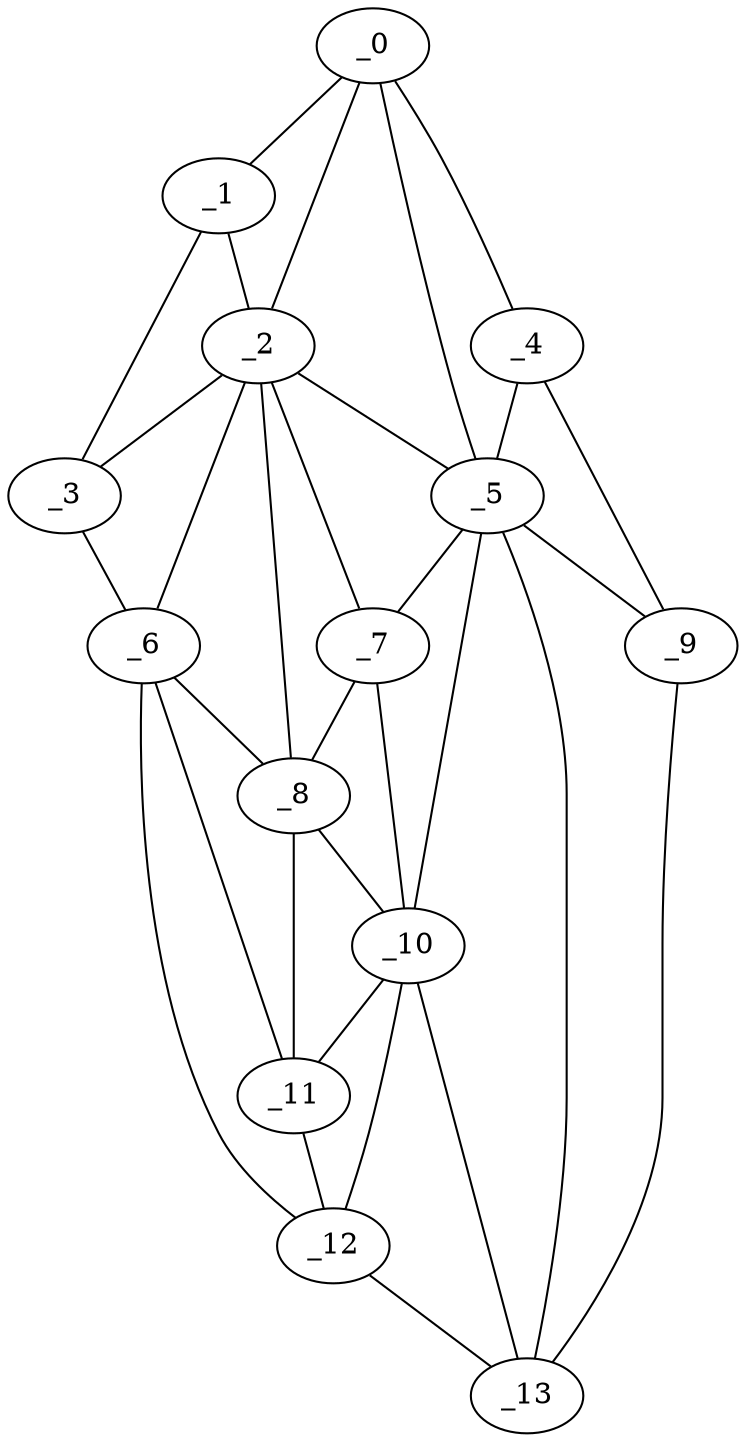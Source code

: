 graph "obj51__330.gxl" {
	_0	 [x=1,
		y=60];
	_1	 [x=5,
		y=70];
	_0 -- _1	 [valence=1];
	_2	 [x=32,
		y=84];
	_0 -- _2	 [valence=2];
	_4	 [x=53,
		y=4];
	_0 -- _4	 [valence=1];
	_5	 [x=67,
		y=25];
	_0 -- _5	 [valence=2];
	_1 -- _2	 [valence=2];
	_3	 [x=36,
		y=121];
	_1 -- _3	 [valence=1];
	_2 -- _3	 [valence=2];
	_2 -- _5	 [valence=2];
	_6	 [x=68,
		y=114];
	_2 -- _6	 [valence=2];
	_7	 [x=69,
		y=75];
	_2 -- _7	 [valence=2];
	_8	 [x=73,
		y=103];
	_2 -- _8	 [valence=1];
	_3 -- _6	 [valence=1];
	_4 -- _5	 [valence=2];
	_9	 [x=74,
		y=13];
	_4 -- _9	 [valence=1];
	_5 -- _7	 [valence=1];
	_5 -- _9	 [valence=2];
	_10	 [x=85,
		y=72];
	_5 -- _10	 [valence=2];
	_13	 [x=126,
		y=59];
	_5 -- _13	 [valence=2];
	_6 -- _8	 [valence=1];
	_11	 [x=89,
		y=108];
	_6 -- _11	 [valence=2];
	_12	 [x=120,
		y=101];
	_6 -- _12	 [valence=1];
	_7 -- _8	 [valence=2];
	_7 -- _10	 [valence=1];
	_8 -- _10	 [valence=2];
	_8 -- _11	 [valence=1];
	_9 -- _13	 [valence=1];
	_10 -- _11	 [valence=2];
	_10 -- _12	 [valence=1];
	_10 -- _13	 [valence=2];
	_11 -- _12	 [valence=1];
	_12 -- _13	 [valence=1];
}
